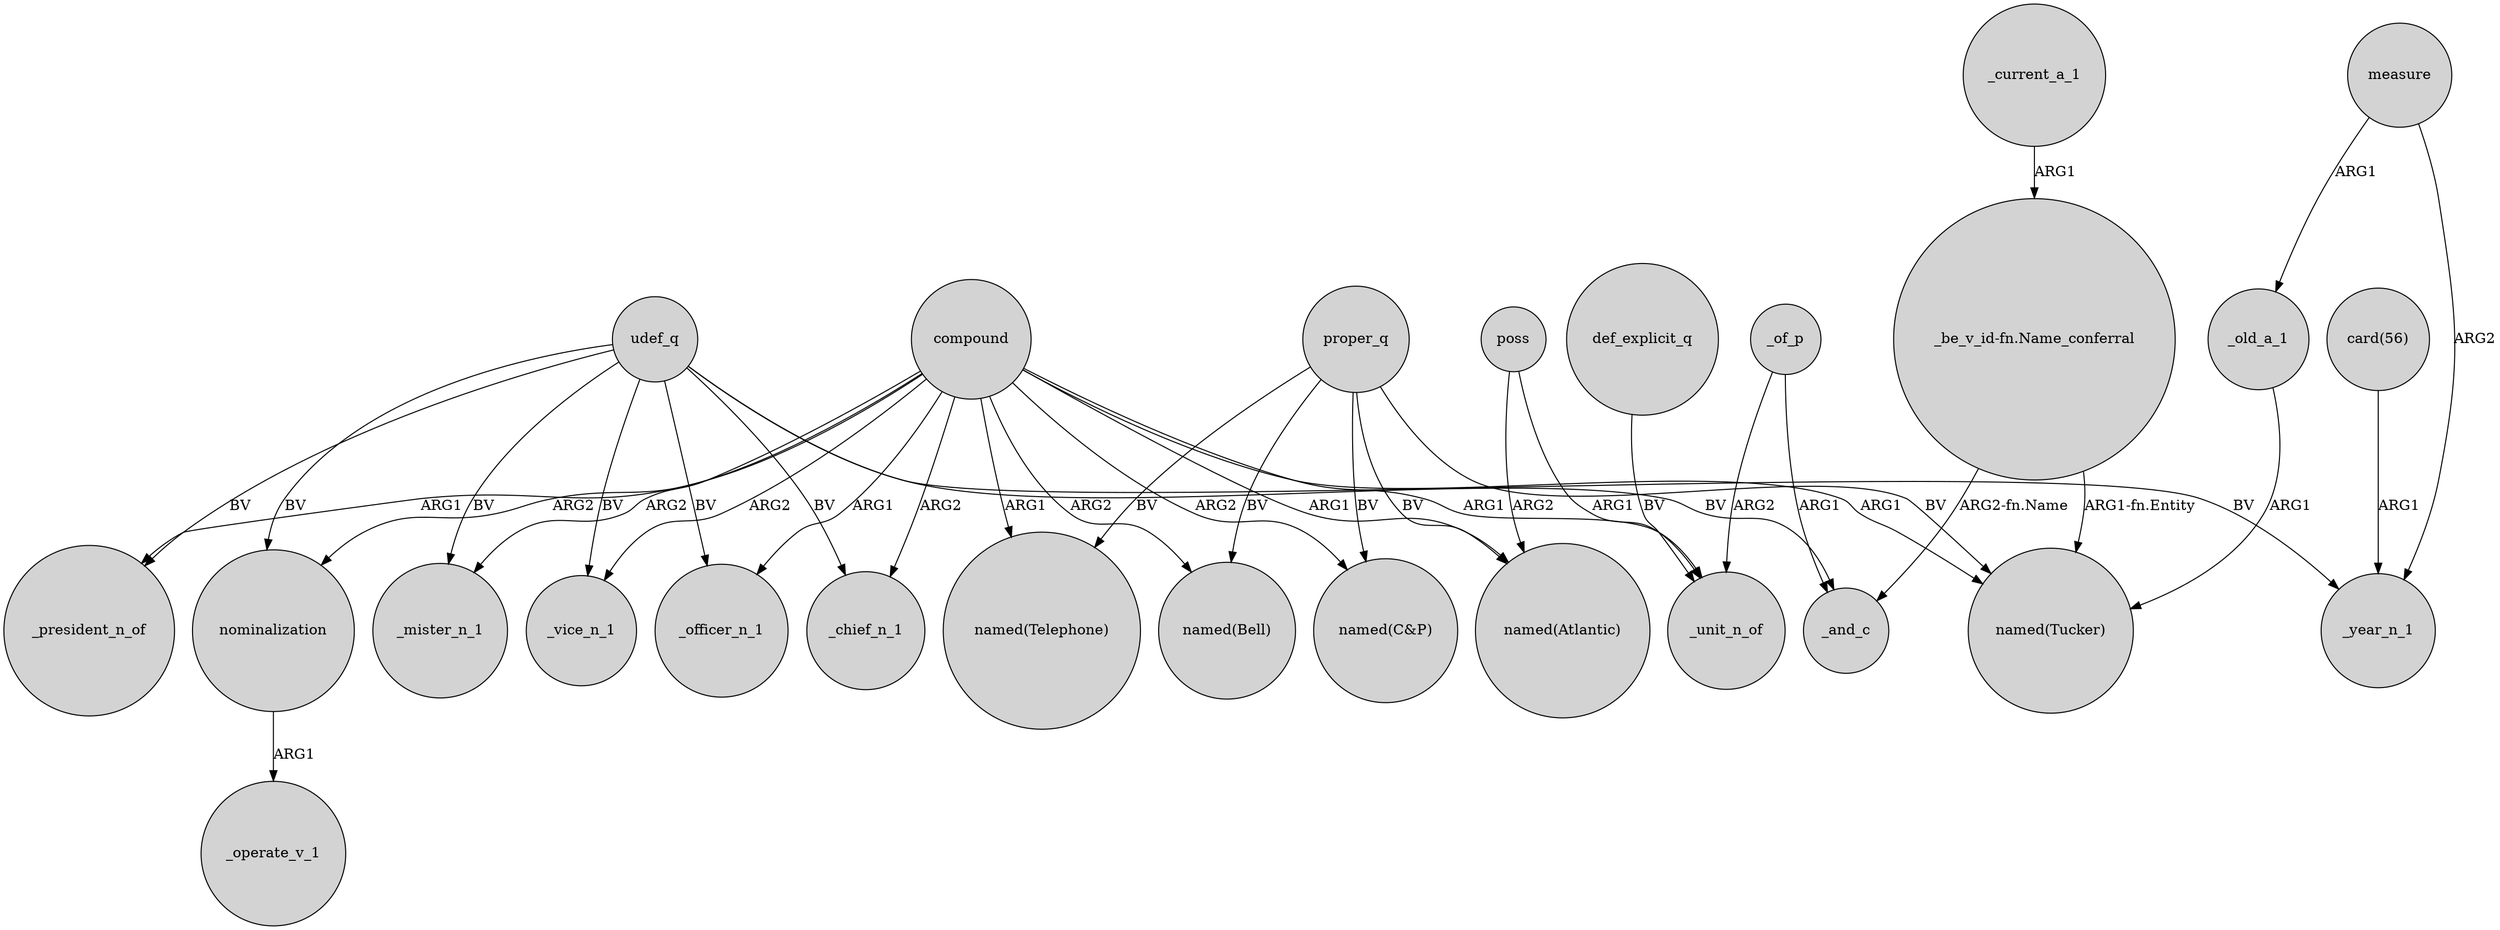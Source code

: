 digraph {
	node [shape=circle style=filled]
	compound -> _mister_n_1 [label=ARG2]
	compound -> _chief_n_1 [label=ARG2]
	proper_q -> "named(Atlantic)" [label=BV]
	_current_a_1 -> "_be_v_id-fn.Name_conferral" [label=ARG1]
	proper_q -> "named(Tucker)" [label=BV]
	udef_q -> _chief_n_1 [label=BV]
	udef_q -> nominalization [label=BV]
	nominalization -> _operate_v_1 [label=ARG1]
	compound -> "named(Telephone)" [label=ARG1]
	measure -> _old_a_1 [label=ARG1]
	udef_q -> _mister_n_1 [label=BV]
	proper_q -> "named(Telephone)" [label=BV]
	udef_q -> _and_c [label=BV]
	compound -> "named(Atlantic)" [label=ARG1]
	_old_a_1 -> "named(Tucker)" [label=ARG1]
	_of_p -> _and_c [label=ARG1]
	compound -> nominalization [label=ARG2]
	measure -> _year_n_1 [label=ARG2]
	compound -> "named(Bell)" [label=ARG2]
	udef_q -> _vice_n_1 [label=BV]
	def_explicit_q -> _unit_n_of [label=BV]
	proper_q -> "named(Bell)" [label=BV]
	"_be_v_id-fn.Name_conferral" -> "named(Tucker)" [label="ARG1-fn.Entity"]
	compound -> _officer_n_1 [label=ARG1]
	poss -> "named(Atlantic)" [label=ARG2]
	udef_q -> _officer_n_1 [label=BV]
	compound -> _vice_n_1 [label=ARG2]
	"card(56)" -> _year_n_1 [label=ARG1]
	udef_q -> _year_n_1 [label=BV]
	compound -> _president_n_of [label=ARG1]
	_of_p -> _unit_n_of [label=ARG2]
	poss -> _unit_n_of [label=ARG1]
	compound -> _unit_n_of [label=ARG1]
	udef_q -> _president_n_of [label=BV]
	compound -> "named(Tucker)" [label=ARG1]
	"_be_v_id-fn.Name_conferral" -> _and_c [label="ARG2-fn.Name"]
	proper_q -> "named(C&P)" [label=BV]
	compound -> "named(C&P)" [label=ARG2]
}
